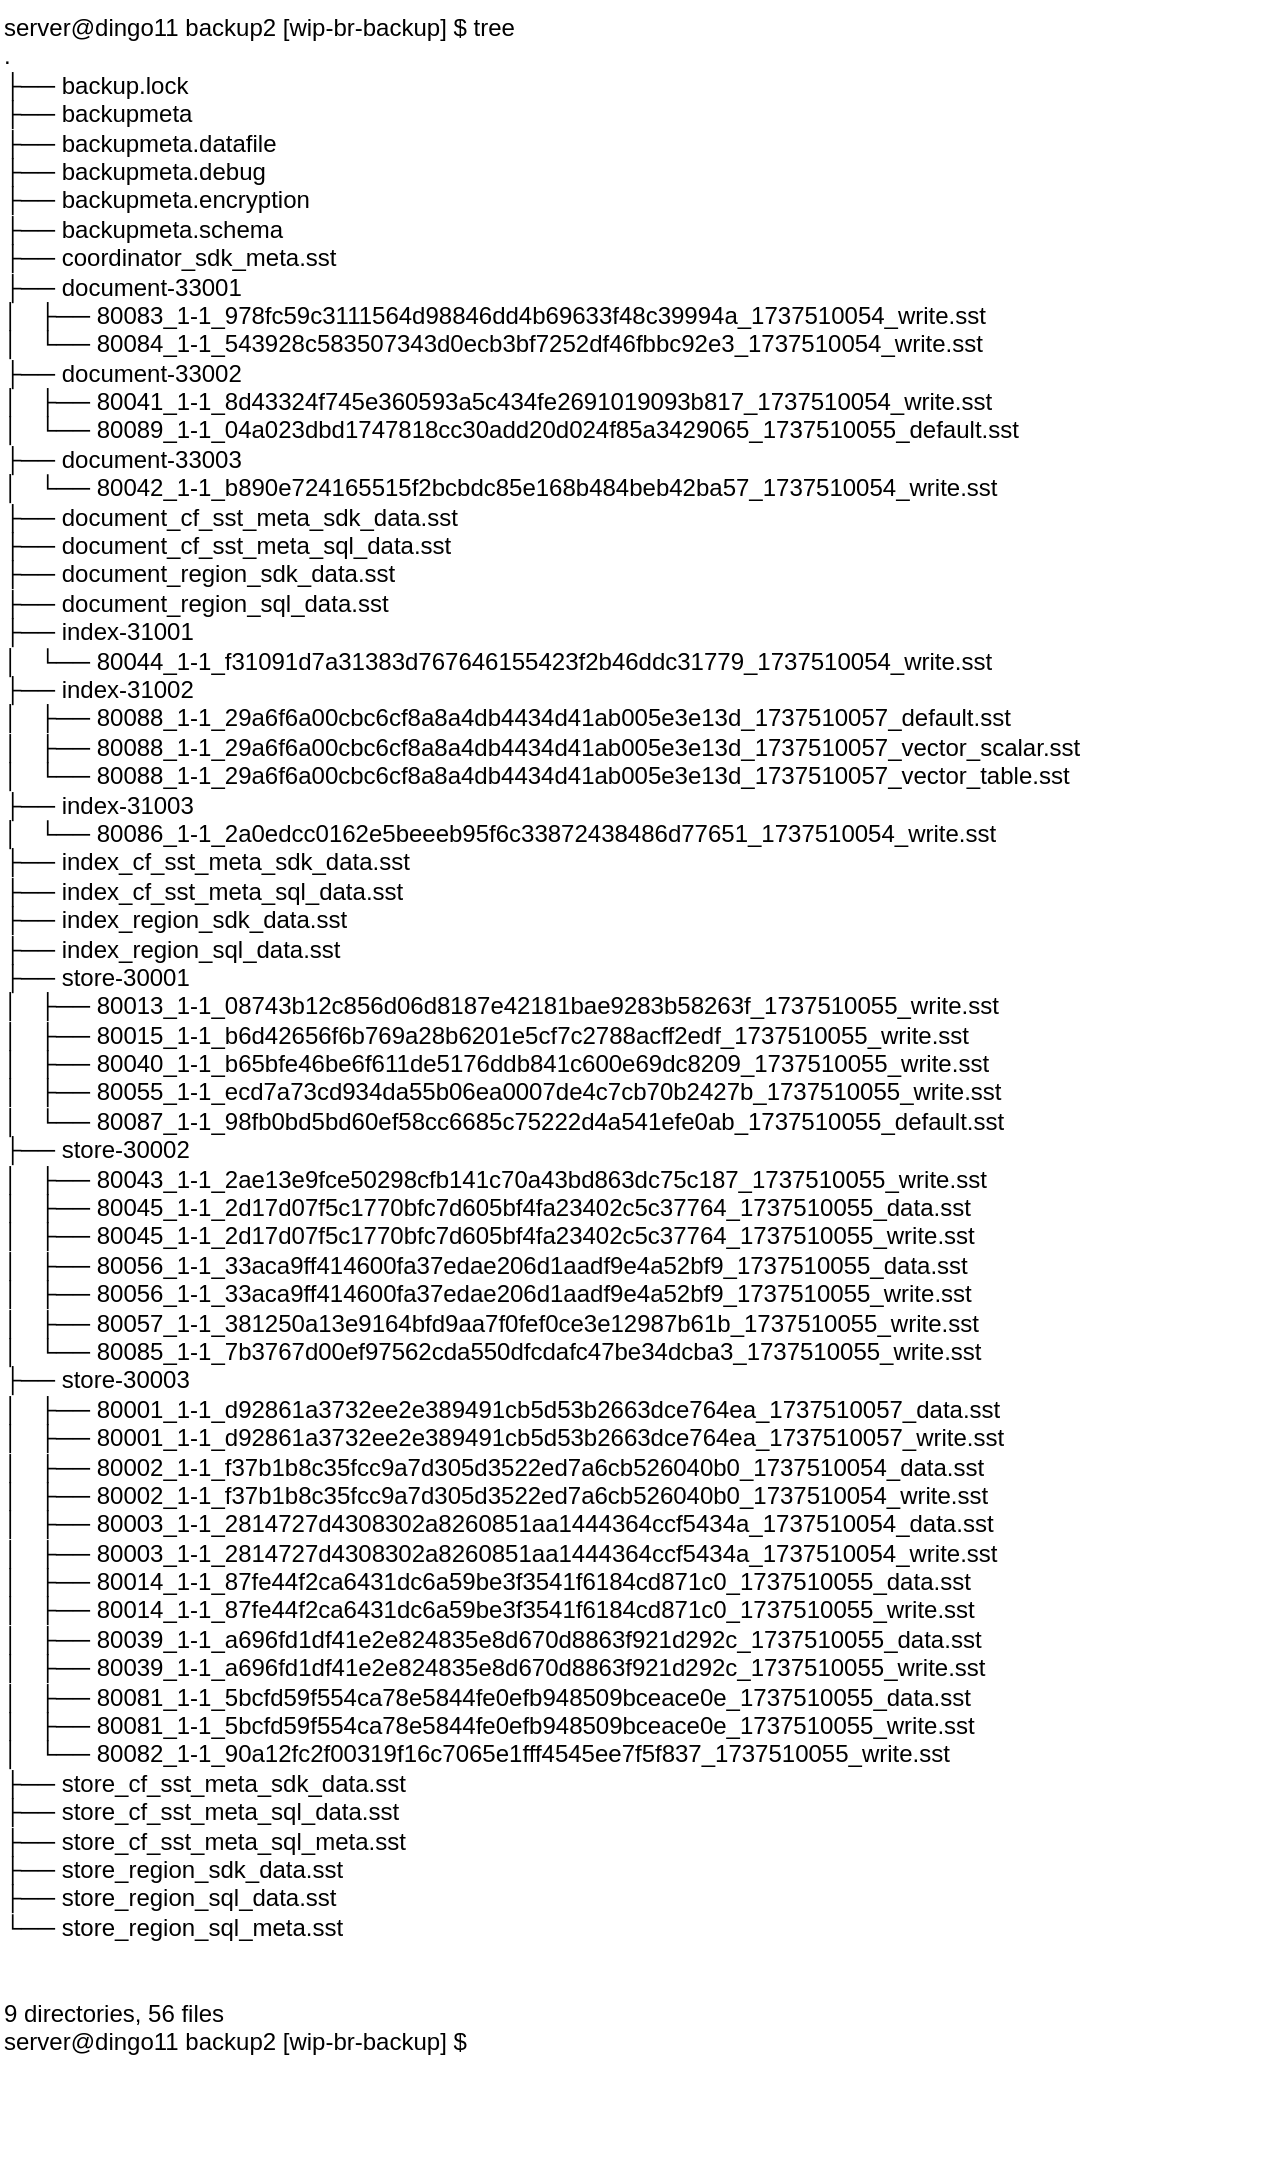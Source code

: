 <mxfile>
    <diagram id="R4r_3iDBZzRuhiVScvqs" name="全库备份磁盘文件布局">
        <mxGraphModel dx="1292" dy="949" grid="1" gridSize="10" guides="1" tooltips="1" connect="1" arrows="1" fold="1" page="1" pageScale="1" pageWidth="827" pageHeight="1169" math="0" shadow="0">
            <root>
                <mxCell id="0"/>
                <mxCell id="1" parent="0"/>
                <mxCell id="49" value="server@dingo11 backup2 [wip-br-backup] $ tree&#10;.&#10;├── backup.lock&#10;├── backupmeta&#10;├── backupmeta.datafile&#10;├── backupmeta.debug&#10;├── backupmeta.encryption&#10;├── backupmeta.schema&#10;├── coordinator_sdk_meta.sst&#10;├── document-33001&#10;│   ├── 80083_1-1_978fc59c3111564d98846dd4b69633f48c39994a_1737510054_write.sst&#10;│   └── 80084_1-1_543928c583507343d0ecb3bf7252df46fbbc92e3_1737510054_write.sst&#10;├── document-33002&#10;│   ├── 80041_1-1_8d43324f745e360593a5c434fe2691019093b817_1737510054_write.sst&#10;│   └── 80089_1-1_04a023dbd1747818cc30add20d024f85a3429065_1737510055_default.sst&#10;├── document-33003&#10;│   └── 80042_1-1_b890e724165515f2bcbdc85e168b484beb42ba57_1737510054_write.sst&#10;├── document_cf_sst_meta_sdk_data.sst&#10;├── document_cf_sst_meta_sql_data.sst&#10;├── document_region_sdk_data.sst&#10;├── document_region_sql_data.sst&#10;├── index-31001&#10;│   └── 80044_1-1_f31091d7a31383d767646155423f2b46ddc31779_1737510054_write.sst&#10;├── index-31002&#10;│   ├── 80088_1-1_29a6f6a00cbc6cf8a8a4db4434d41ab005e3e13d_1737510057_default.sst&#10;│   ├── 80088_1-1_29a6f6a00cbc6cf8a8a4db4434d41ab005e3e13d_1737510057_vector_scalar.sst&#10;│   └── 80088_1-1_29a6f6a00cbc6cf8a8a4db4434d41ab005e3e13d_1737510057_vector_table.sst&#10;├── index-31003&#10;│   └── 80086_1-1_2a0edcc0162e5beeeb95f6c33872438486d77651_1737510054_write.sst&#10;├── index_cf_sst_meta_sdk_data.sst&#10;├── index_cf_sst_meta_sql_data.sst&#10;├── index_region_sdk_data.sst&#10;├── index_region_sql_data.sst&#10;├── store-30001&#10;│   ├── 80013_1-1_08743b12c856d06d8187e42181bae9283b58263f_1737510055_write.sst&#10;│   ├── 80015_1-1_b6d42656f6b769a28b6201e5cf7c2788acff2edf_1737510055_write.sst&#10;│   ├── 80040_1-1_b65bfe46be6f611de5176ddb841c600e69dc8209_1737510055_write.sst&#10;│   ├── 80055_1-1_ecd7a73cd934da55b06ea0007de4c7cb70b2427b_1737510055_write.sst&#10;│   └── 80087_1-1_98fb0bd5bd60ef58cc6685c75222d4a541efe0ab_1737510055_default.sst&#10;├── store-30002&#10;│   ├── 80043_1-1_2ae13e9fce50298cfb141c70a43bd863dc75c187_1737510055_write.sst&#10;│   ├── 80045_1-1_2d17d07f5c1770bfc7d605bf4fa23402c5c37764_1737510055_data.sst&#10;│   ├── 80045_1-1_2d17d07f5c1770bfc7d605bf4fa23402c5c37764_1737510055_write.sst&#10;│   ├── 80056_1-1_33aca9ff414600fa37edae206d1aadf9e4a52bf9_1737510055_data.sst&#10;│   ├── 80056_1-1_33aca9ff414600fa37edae206d1aadf9e4a52bf9_1737510055_write.sst&#10;│   ├── 80057_1-1_381250a13e9164bfd9aa7f0fef0ce3e12987b61b_1737510055_write.sst&#10;│   └── 80085_1-1_7b3767d00ef97562cda550dfcdafc47be34dcba3_1737510055_write.sst&#10;├── store-30003&#10;│   ├── 80001_1-1_d92861a3732ee2e389491cb5d53b2663dce764ea_1737510057_data.sst&#10;│   ├── 80001_1-1_d92861a3732ee2e389491cb5d53b2663dce764ea_1737510057_write.sst&#10;│   ├── 80002_1-1_f37b1b8c35fcc9a7d305d3522ed7a6cb526040b0_1737510054_data.sst&#10;│   ├── 80002_1-1_f37b1b8c35fcc9a7d305d3522ed7a6cb526040b0_1737510054_write.sst&#10;│   ├── 80003_1-1_2814727d4308302a8260851aa1444364ccf5434a_1737510054_data.sst&#10;│   ├── 80003_1-1_2814727d4308302a8260851aa1444364ccf5434a_1737510054_write.sst&#10;│   ├── 80014_1-1_87fe44f2ca6431dc6a59be3f3541f6184cd871c0_1737510055_data.sst&#10;│   ├── 80014_1-1_87fe44f2ca6431dc6a59be3f3541f6184cd871c0_1737510055_write.sst&#10;│   ├── 80039_1-1_a696fd1df41e2e824835e8d670d8863f921d292c_1737510055_data.sst&#10;│   ├── 80039_1-1_a696fd1df41e2e824835e8d670d8863f921d292c_1737510055_write.sst&#10;│   ├── 80081_1-1_5bcfd59f554ca78e5844fe0efb948509bceace0e_1737510055_data.sst&#10;│   ├── 80081_1-1_5bcfd59f554ca78e5844fe0efb948509bceace0e_1737510055_write.sst&#10;│   └── 80082_1-1_90a12fc2f00319f16c7065e1fff4545ee7f5f837_1737510055_write.sst&#10;├── store_cf_sst_meta_sdk_data.sst&#10;├── store_cf_sst_meta_sql_data.sst&#10;├── store_cf_sst_meta_sql_meta.sst&#10;├── store_region_sdk_data.sst&#10;├── store_region_sql_data.sst&#10;└── store_region_sql_meta.sst&#10;&#10;&#10;9 directories, 56 files&#10;server@dingo11 backup2 [wip-br-backup] $" style="text;whiteSpace=wrap;html=1;" vertex="1" parent="1">
                    <mxGeometry x="270" y="640" width="640" height="1090" as="geometry"/>
                </mxCell>
            </root>
        </mxGraphModel>
    </diagram>
</mxfile>